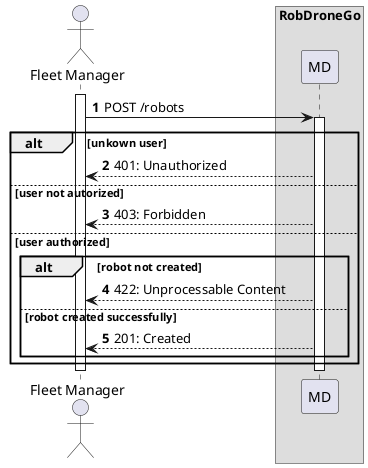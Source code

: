 @startuml
autonumber

actor "Fleet Manager" as actor
box "RobDroneGo"
participant "MD" as mdr

activate actor
    actor -> mdr: POST /robots

    activate mdr
    alt unkown user
        mdr --> actor : 401: Unauthorized
    else user not autorized
        mdr --> actor : 403: Forbidden
    else user authorized
        alt robot not created
            mdr --> actor : 422: Unprocessable Content
        else robot created successfully
            mdr --> actor : 201: Created
        end
    end
    deactivate mdr

deactivate actor

@enduml
